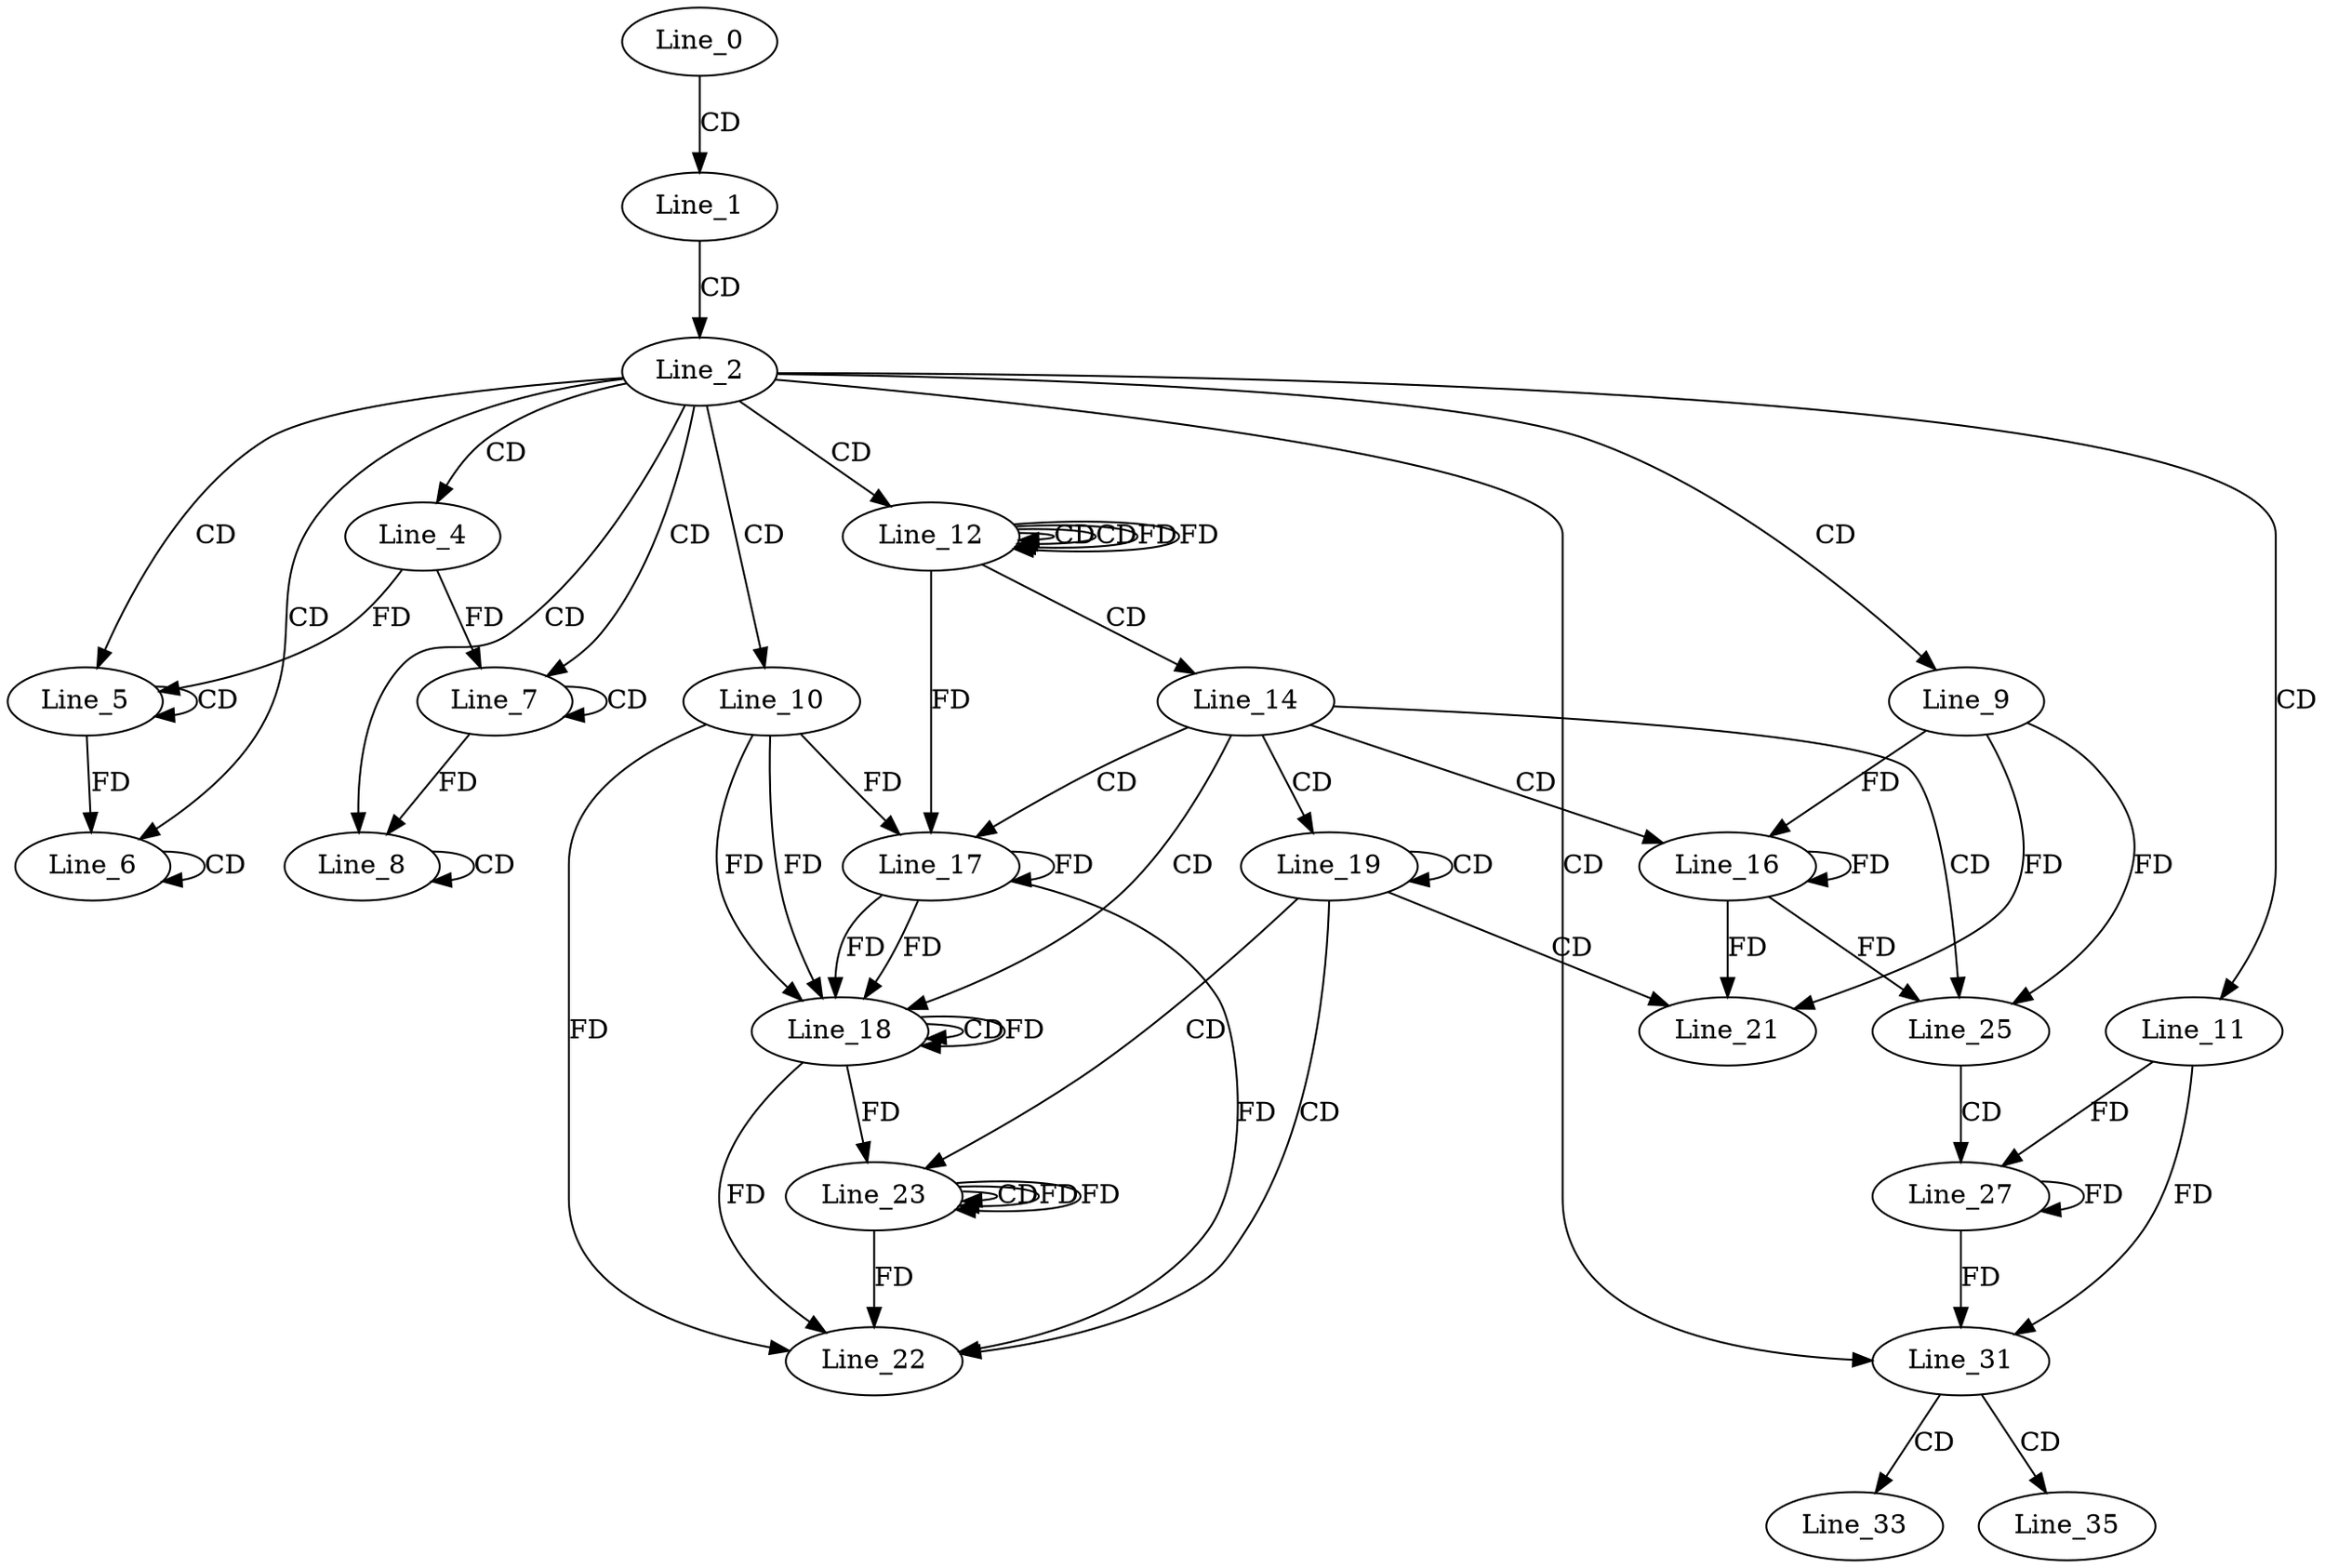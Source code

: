 digraph G {
  Line_0;
  Line_1;
  Line_2;
  Line_4;
  Line_5;
  Line_5;
  Line_6;
  Line_6;
  Line_7;
  Line_7;
  Line_8;
  Line_8;
  Line_9;
  Line_10;
  Line_11;
  Line_12;
  Line_12;
  Line_12;
  Line_14;
  Line_16;
  Line_17;
  Line_18;
  Line_18;
  Line_19;
  Line_21;
  Line_22;
  Line_23;
  Line_23;
  Line_25;
  Line_27;
  Line_31;
  Line_33;
  Line_35;
  Line_0 -> Line_1 [ label="CD" ];
  Line_1 -> Line_2 [ label="CD" ];
  Line_2 -> Line_4 [ label="CD" ];
  Line_2 -> Line_5 [ label="CD" ];
  Line_5 -> Line_5 [ label="CD" ];
  Line_4 -> Line_5 [ label="FD" ];
  Line_2 -> Line_6 [ label="CD" ];
  Line_6 -> Line_6 [ label="CD" ];
  Line_5 -> Line_6 [ label="FD" ];
  Line_2 -> Line_7 [ label="CD" ];
  Line_7 -> Line_7 [ label="CD" ];
  Line_4 -> Line_7 [ label="FD" ];
  Line_2 -> Line_8 [ label="CD" ];
  Line_8 -> Line_8 [ label="CD" ];
  Line_7 -> Line_8 [ label="FD" ];
  Line_2 -> Line_9 [ label="CD" ];
  Line_2 -> Line_10 [ label="CD" ];
  Line_2 -> Line_11 [ label="CD" ];
  Line_2 -> Line_12 [ label="CD" ];
  Line_12 -> Line_12 [ label="CD" ];
  Line_12 -> Line_12 [ label="CD" ];
  Line_12 -> Line_12 [ label="FD" ];
  Line_12 -> Line_14 [ label="CD" ];
  Line_14 -> Line_16 [ label="CD" ];
  Line_16 -> Line_16 [ label="FD" ];
  Line_9 -> Line_16 [ label="FD" ];
  Line_14 -> Line_17 [ label="CD" ];
  Line_17 -> Line_17 [ label="FD" ];
  Line_10 -> Line_17 [ label="FD" ];
  Line_12 -> Line_17 [ label="FD" ];
  Line_14 -> Line_18 [ label="CD" ];
  Line_17 -> Line_18 [ label="FD" ];
  Line_10 -> Line_18 [ label="FD" ];
  Line_18 -> Line_18 [ label="CD" ];
  Line_17 -> Line_18 [ label="FD" ];
  Line_18 -> Line_18 [ label="FD" ];
  Line_10 -> Line_18 [ label="FD" ];
  Line_14 -> Line_19 [ label="CD" ];
  Line_19 -> Line_19 [ label="CD" ];
  Line_19 -> Line_21 [ label="CD" ];
  Line_16 -> Line_21 [ label="FD" ];
  Line_9 -> Line_21 [ label="FD" ];
  Line_19 -> Line_22 [ label="CD" ];
  Line_17 -> Line_22 [ label="FD" ];
  Line_18 -> Line_22 [ label="FD" ];
  Line_10 -> Line_22 [ label="FD" ];
  Line_19 -> Line_23 [ label="CD" ];
  Line_18 -> Line_23 [ label="FD" ];
  Line_23 -> Line_23 [ label="CD" ];
  Line_23 -> Line_23 [ label="FD" ];
  Line_14 -> Line_25 [ label="CD" ];
  Line_16 -> Line_25 [ label="FD" ];
  Line_9 -> Line_25 [ label="FD" ];
  Line_25 -> Line_27 [ label="CD" ];
  Line_27 -> Line_27 [ label="FD" ];
  Line_11 -> Line_27 [ label="FD" ];
  Line_2 -> Line_31 [ label="CD" ];
  Line_27 -> Line_31 [ label="FD" ];
  Line_11 -> Line_31 [ label="FD" ];
  Line_31 -> Line_33 [ label="CD" ];
  Line_31 -> Line_35 [ label="CD" ];
  Line_12 -> Line_12 [ label="FD" ];
  Line_23 -> Line_22 [ label="FD" ];
  Line_23 -> Line_23 [ label="FD" ];
}
